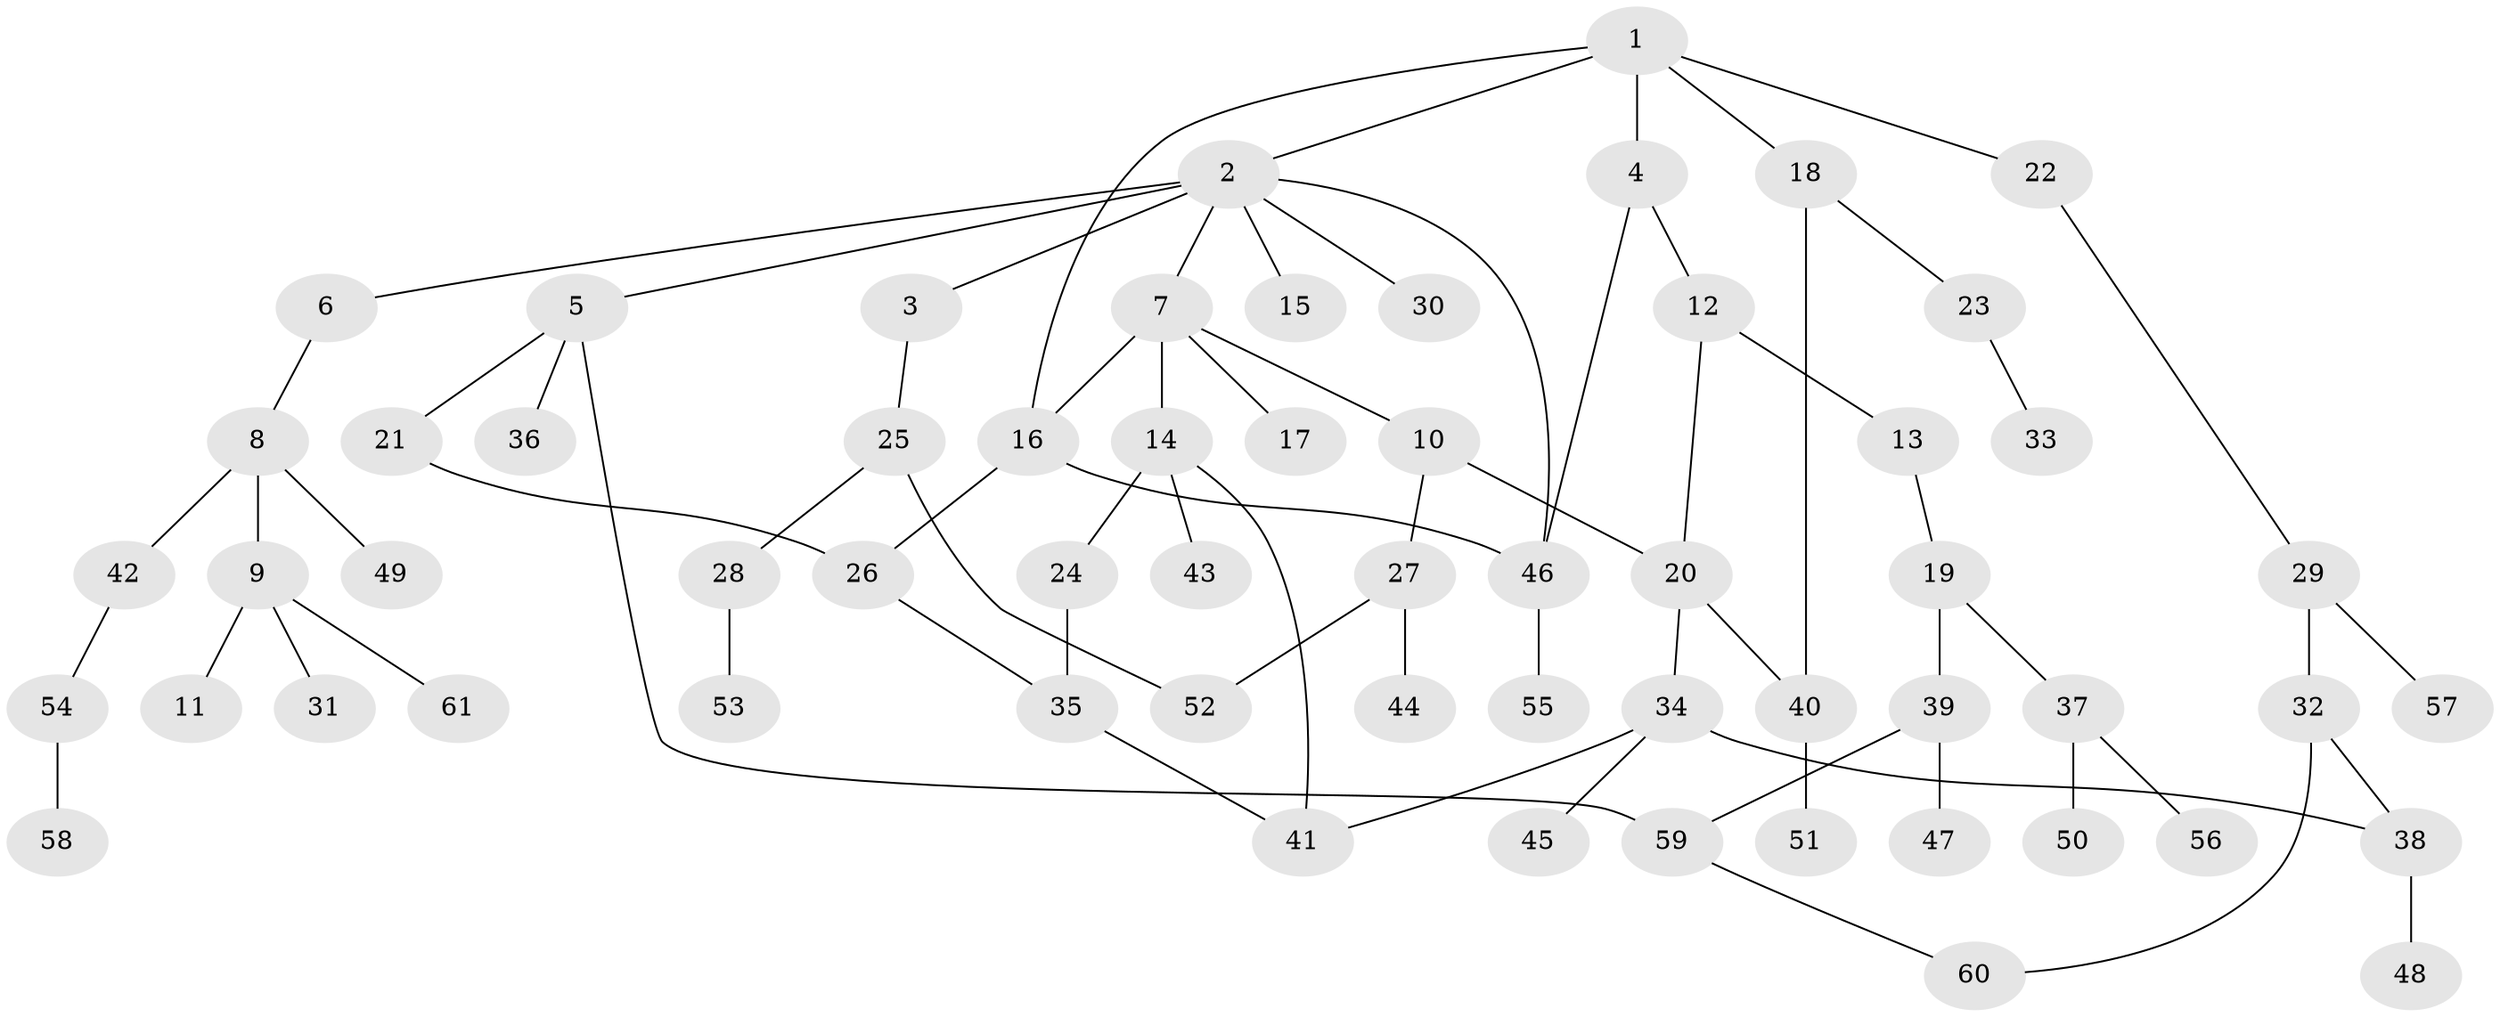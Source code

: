 // coarse degree distribution, {6: 0.044444444444444446, 10: 0.022222222222222223, 3: 0.044444444444444446, 5: 0.06666666666666667, 2: 0.28888888888888886, 7: 0.022222222222222223, 4: 0.1111111111111111, 1: 0.4}
// Generated by graph-tools (version 1.1) at 2025/51/02/27/25 19:51:37]
// undirected, 61 vertices, 73 edges
graph export_dot {
graph [start="1"]
  node [color=gray90,style=filled];
  1;
  2;
  3;
  4;
  5;
  6;
  7;
  8;
  9;
  10;
  11;
  12;
  13;
  14;
  15;
  16;
  17;
  18;
  19;
  20;
  21;
  22;
  23;
  24;
  25;
  26;
  27;
  28;
  29;
  30;
  31;
  32;
  33;
  34;
  35;
  36;
  37;
  38;
  39;
  40;
  41;
  42;
  43;
  44;
  45;
  46;
  47;
  48;
  49;
  50;
  51;
  52;
  53;
  54;
  55;
  56;
  57;
  58;
  59;
  60;
  61;
  1 -- 2;
  1 -- 4;
  1 -- 16;
  1 -- 18;
  1 -- 22;
  2 -- 3;
  2 -- 5;
  2 -- 6;
  2 -- 7;
  2 -- 15;
  2 -- 30;
  2 -- 46;
  3 -- 25;
  4 -- 12;
  4 -- 46;
  5 -- 21;
  5 -- 36;
  5 -- 59;
  6 -- 8;
  7 -- 10;
  7 -- 14;
  7 -- 17;
  7 -- 16;
  8 -- 9;
  8 -- 42;
  8 -- 49;
  9 -- 11;
  9 -- 31;
  9 -- 61;
  10 -- 20;
  10 -- 27;
  12 -- 13;
  12 -- 20;
  13 -- 19;
  14 -- 24;
  14 -- 41;
  14 -- 43;
  16 -- 26;
  16 -- 46;
  18 -- 23;
  18 -- 40;
  19 -- 37;
  19 -- 39;
  20 -- 34;
  20 -- 40;
  21 -- 26;
  22 -- 29;
  23 -- 33;
  24 -- 35;
  25 -- 28;
  25 -- 52;
  26 -- 35;
  27 -- 44;
  27 -- 52;
  28 -- 53;
  29 -- 32;
  29 -- 57;
  32 -- 38;
  32 -- 60;
  34 -- 45;
  34 -- 41;
  34 -- 38;
  35 -- 41;
  37 -- 50;
  37 -- 56;
  38 -- 48;
  39 -- 47;
  39 -- 59;
  40 -- 51;
  42 -- 54;
  46 -- 55;
  54 -- 58;
  59 -- 60;
}
